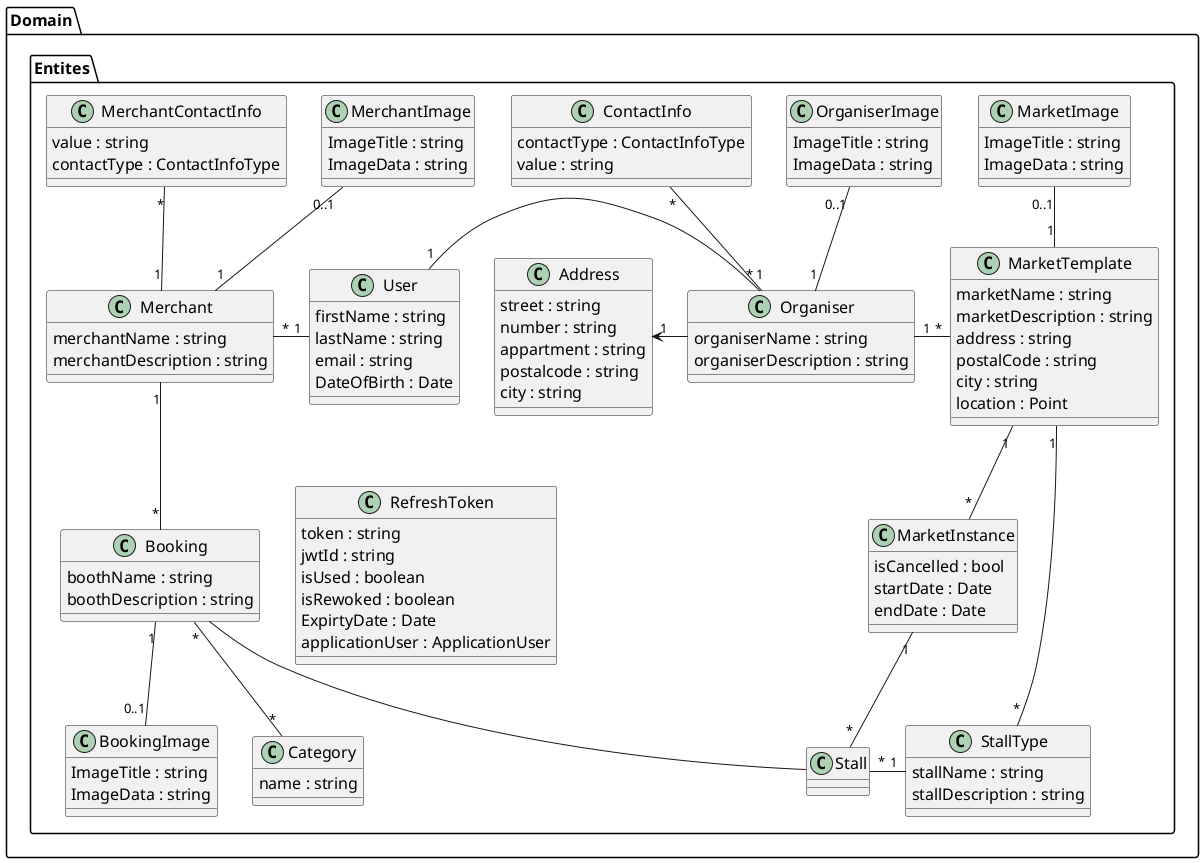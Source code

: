 @startuml
skinparam ClassFontSize 16
skinparam PackageFontSize 16
skinparam ClassAttributeFontSize 16 
package Domain {
    package Entites {
        class Address {
            street : string
            number : string
            appartment : string
            postalcode : string
            city : string
        }

        class Booking{
            boothName : string
            boothDescription : string
        }

        class BookingImage {
            ImageTitle : string
            ImageData : string
        }

        class Category{
            name : string
        }

        class ContactInfo {
            contactType : ContactInfoType
            value : string
        }

        class MarketImage {
            ImageTitle : string
            ImageData : string
        }

        class MarketInstance {
            isCancelled : bool
            startDate : Date
            endDate : Date
        }

        class MarketTemplate {
            marketName : string
            marketDescription : string
            address : string
            postalCode : string
            city : string
            location : Point
        }

        class Merchant {
            merchantName : string
            merchantDescription : string
        }

        class MerchantContactInfo {
            value : string
            contactType : ContactInfoType
        }

        class MerchantImage {
            ImageTitle : string
            ImageData : string
        }

        class Organiser {
            organiserName : string
            organiserDescription : string
        }

        class OrganiserImage {
            ImageTitle : string
            ImageData : string
        }

        class RefreshToken {
            token : string
            jwtId : string
            isUsed : boolean
            isRewoked : boolean
            ExpirtyDate : Date
            applicationUser : ApplicationUser
        }

        class Stall {

        }

        class StallType {
            stallName : string
            stallDescription : string
        }

        class User {
            firstName : string
            lastName : string
            email : string
            DateOfBirth : Date
        }
    }
}

Booking "*" -- "*" Category
Booking "1" -- "0..1" BookingImage

MarketInstance "*" -up- "1" MarketTemplate
Merchant "1" -- "*" Booking
Merchant "1" -up- "*" MerchantContactInfo
Merchant "1" -up- "0..1" MerchantImage

Organiser  -left-> "1" Address
Organiser "1" -right- "*" MarketTemplate
Organiser "1" -up- "*" ContactInfo

MarketInstance "1" -down- "*" Stall
Stall -left- Booking
MarketTemplate "1" -down- "*" StallType
MarketTemplate "1" -up- "0..1" MarketImage
Stall "*" -right- "1" StallType

Organiser "1" -up- "0..1" OrganiserImage
User "1" -right- "*" Organiser

Merchant "*" -right- "1" User

Merchant -[hidden]down-> RefreshToken
StallType -[hidden]left-> MarketInstance
@enduml